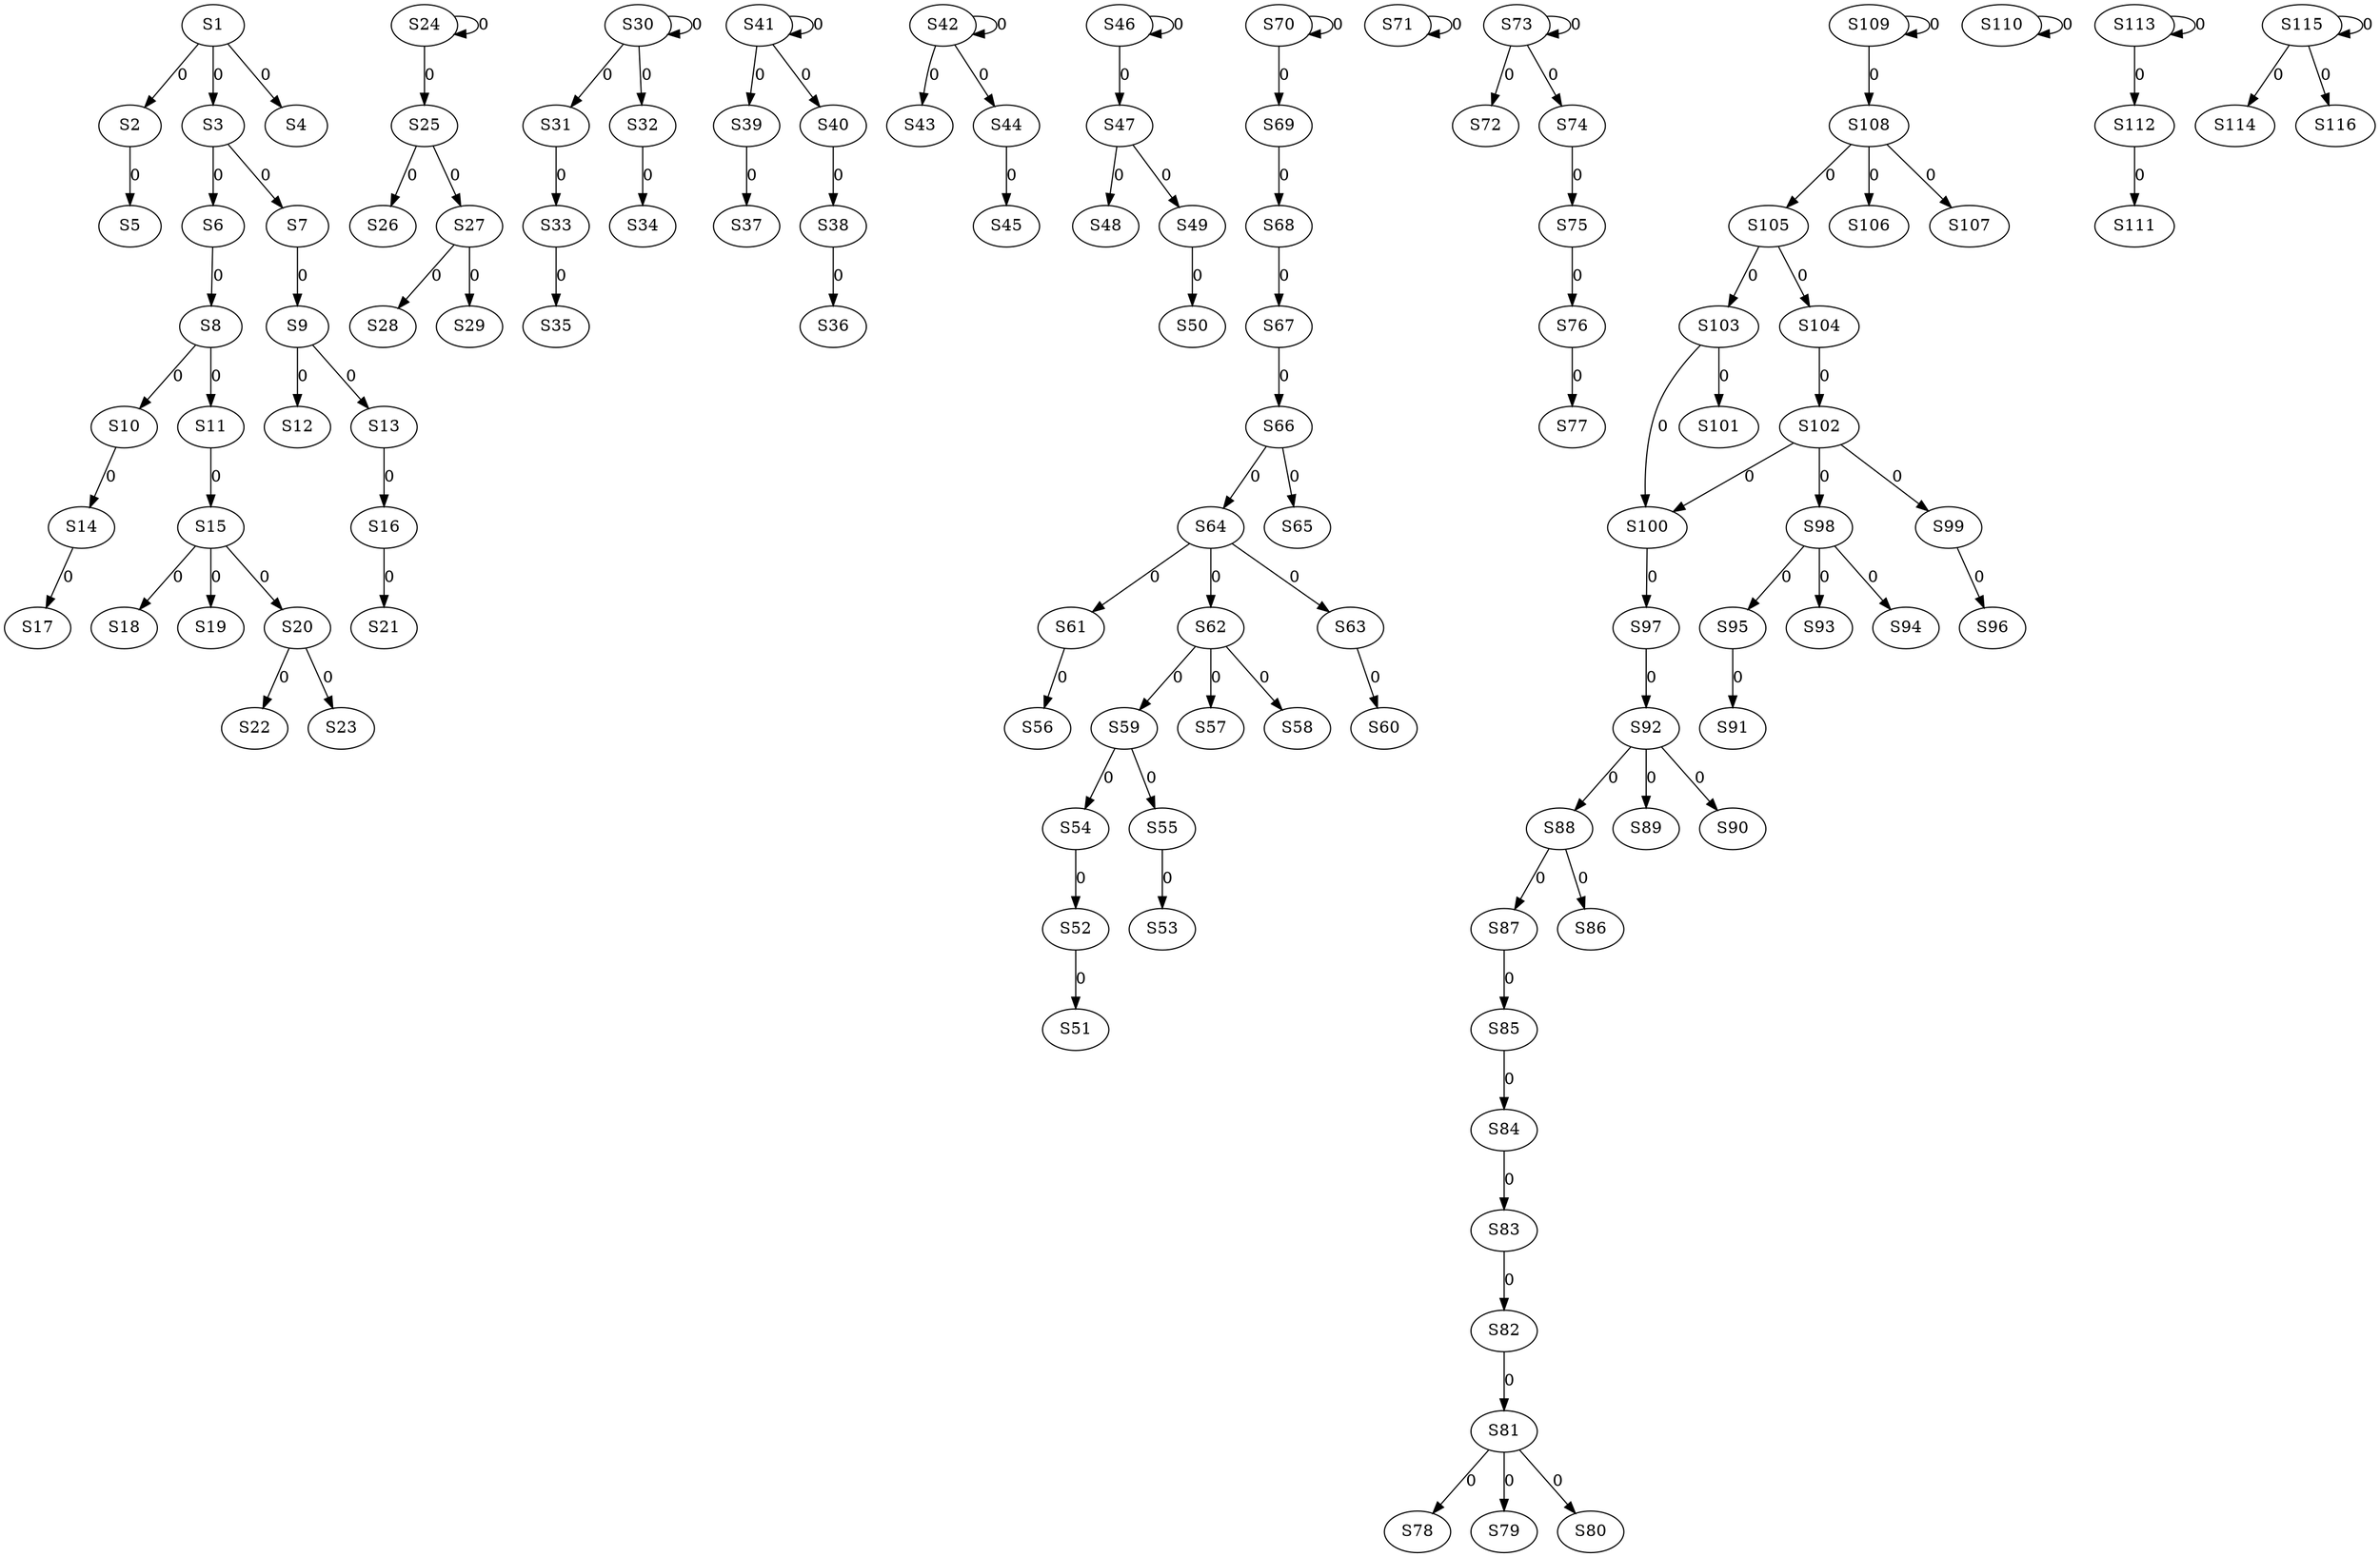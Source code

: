 strict digraph {
	S1 -> S2 [ label = 0 ];
	S1 -> S3 [ label = 0 ];
	S1 -> S4 [ label = 0 ];
	S2 -> S5 [ label = 0 ];
	S3 -> S6 [ label = 0 ];
	S3 -> S7 [ label = 0 ];
	S6 -> S8 [ label = 0 ];
	S7 -> S9 [ label = 0 ];
	S8 -> S10 [ label = 0 ];
	S8 -> S11 [ label = 0 ];
	S9 -> S12 [ label = 0 ];
	S9 -> S13 [ label = 0 ];
	S10 -> S14 [ label = 0 ];
	S11 -> S15 [ label = 0 ];
	S13 -> S16 [ label = 0 ];
	S14 -> S17 [ label = 0 ];
	S15 -> S18 [ label = 0 ];
	S15 -> S19 [ label = 0 ];
	S15 -> S20 [ label = 0 ];
	S16 -> S21 [ label = 0 ];
	S20 -> S22 [ label = 0 ];
	S20 -> S23 [ label = 0 ];
	S24 -> S24 [ label = 0 ];
	S24 -> S25 [ label = 0 ];
	S25 -> S26 [ label = 0 ];
	S25 -> S27 [ label = 0 ];
	S27 -> S28 [ label = 0 ];
	S27 -> S29 [ label = 0 ];
	S30 -> S30 [ label = 0 ];
	S30 -> S31 [ label = 0 ];
	S30 -> S32 [ label = 0 ];
	S31 -> S33 [ label = 0 ];
	S32 -> S34 [ label = 0 ];
	S33 -> S35 [ label = 0 ];
	S38 -> S36 [ label = 0 ];
	S39 -> S37 [ label = 0 ];
	S40 -> S38 [ label = 0 ];
	S41 -> S39 [ label = 0 ];
	S41 -> S40 [ label = 0 ];
	S41 -> S41 [ label = 0 ];
	S42 -> S42 [ label = 0 ];
	S42 -> S43 [ label = 0 ];
	S42 -> S44 [ label = 0 ];
	S44 -> S45 [ label = 0 ];
	S46 -> S46 [ label = 0 ];
	S46 -> S47 [ label = 0 ];
	S47 -> S48 [ label = 0 ];
	S47 -> S49 [ label = 0 ];
	S49 -> S50 [ label = 0 ];
	S52 -> S51 [ label = 0 ];
	S54 -> S52 [ label = 0 ];
	S55 -> S53 [ label = 0 ];
	S59 -> S54 [ label = 0 ];
	S59 -> S55 [ label = 0 ];
	S61 -> S56 [ label = 0 ];
	S62 -> S57 [ label = 0 ];
	S62 -> S58 [ label = 0 ];
	S62 -> S59 [ label = 0 ];
	S63 -> S60 [ label = 0 ];
	S64 -> S61 [ label = 0 ];
	S64 -> S62 [ label = 0 ];
	S64 -> S63 [ label = 0 ];
	S66 -> S64 [ label = 0 ];
	S66 -> S65 [ label = 0 ];
	S67 -> S66 [ label = 0 ];
	S68 -> S67 [ label = 0 ];
	S69 -> S68 [ label = 0 ];
	S70 -> S69 [ label = 0 ];
	S70 -> S70 [ label = 0 ];
	S71 -> S71 [ label = 0 ];
	S73 -> S72 [ label = 0 ];
	S73 -> S73 [ label = 0 ];
	S73 -> S74 [ label = 0 ];
	S74 -> S75 [ label = 0 ];
	S75 -> S76 [ label = 0 ];
	S76 -> S77 [ label = 0 ];
	S81 -> S78 [ label = 0 ];
	S81 -> S79 [ label = 0 ];
	S81 -> S80 [ label = 0 ];
	S82 -> S81 [ label = 0 ];
	S83 -> S82 [ label = 0 ];
	S84 -> S83 [ label = 0 ];
	S85 -> S84 [ label = 0 ];
	S87 -> S85 [ label = 0 ];
	S88 -> S86 [ label = 0 ];
	S88 -> S87 [ label = 0 ];
	S92 -> S88 [ label = 0 ];
	S92 -> S89 [ label = 0 ];
	S92 -> S90 [ label = 0 ];
	S95 -> S91 [ label = 0 ];
	S97 -> S92 [ label = 0 ];
	S98 -> S93 [ label = 0 ];
	S98 -> S94 [ label = 0 ];
	S98 -> S95 [ label = 0 ];
	S99 -> S96 [ label = 0 ];
	S100 -> S97 [ label = 0 ];
	S102 -> S98 [ label = 0 ];
	S102 -> S99 [ label = 0 ];
	S103 -> S100 [ label = 0 ];
	S103 -> S101 [ label = 0 ];
	S104 -> S102 [ label = 0 ];
	S105 -> S103 [ label = 0 ];
	S105 -> S104 [ label = 0 ];
	S108 -> S105 [ label = 0 ];
	S108 -> S106 [ label = 0 ];
	S108 -> S107 [ label = 0 ];
	S109 -> S108 [ label = 0 ];
	S109 -> S109 [ label = 0 ];
	S110 -> S110 [ label = 0 ];
	S112 -> S111 [ label = 0 ];
	S113 -> S112 [ label = 0 ];
	S113 -> S113 [ label = 0 ];
	S115 -> S114 [ label = 0 ];
	S115 -> S115 [ label = 0 ];
	S115 -> S116 [ label = 0 ];
	S102 -> S100 [ label = 0 ];
}